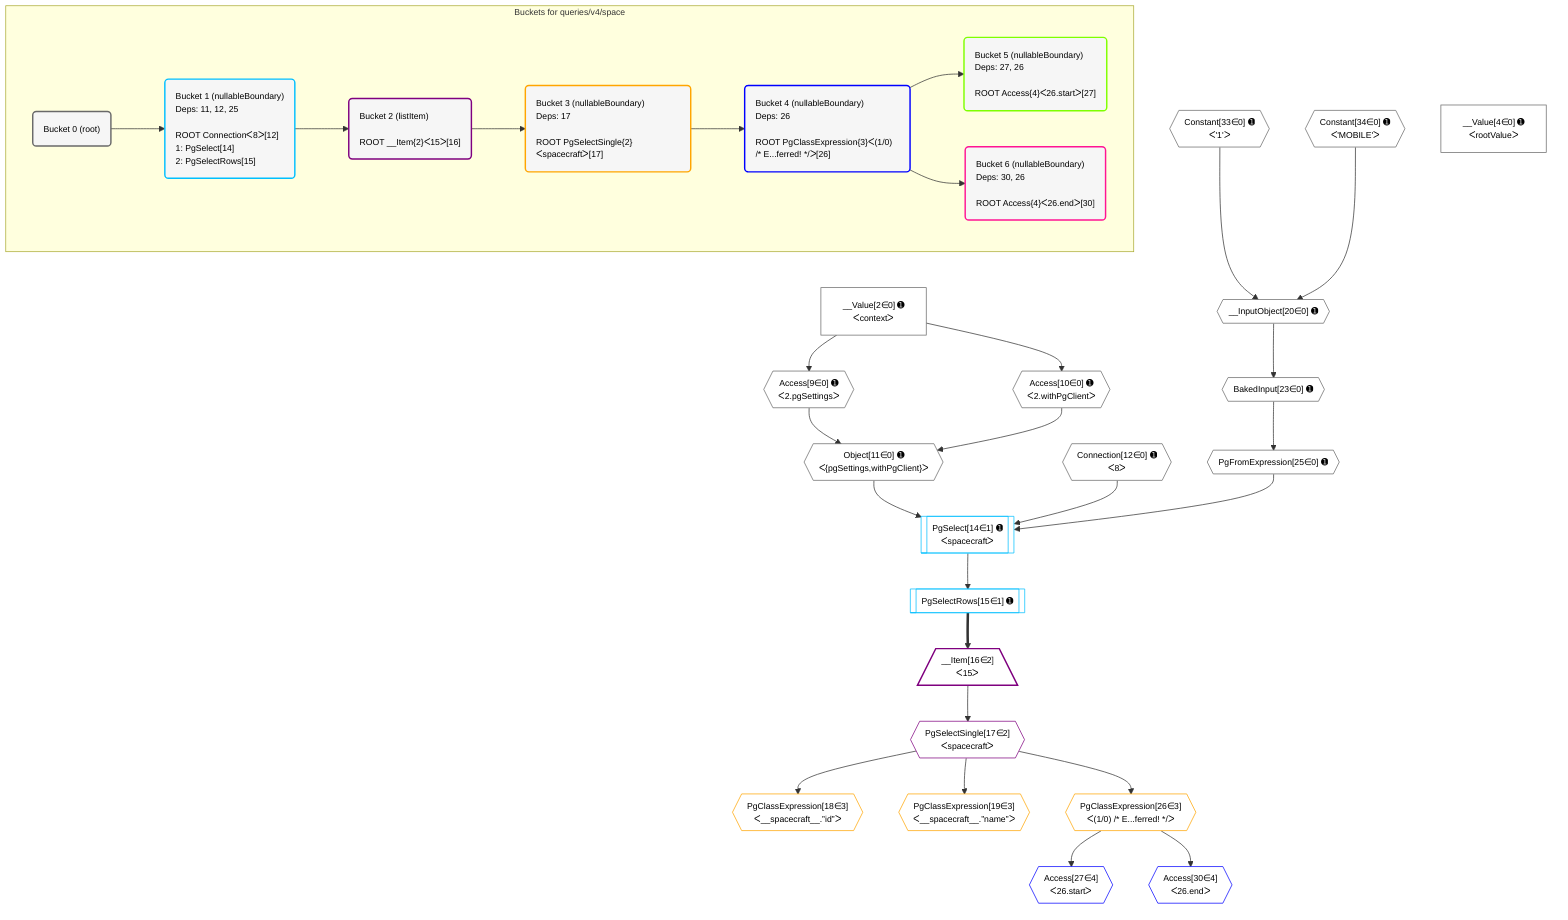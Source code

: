 %%{init: {'themeVariables': { 'fontSize': '12px'}}}%%
graph TD
    classDef path fill:#eee,stroke:#000,color:#000
    classDef plan fill:#fff,stroke-width:1px,color:#000
    classDef itemplan fill:#fff,stroke-width:2px,color:#000
    classDef unbatchedplan fill:#dff,stroke-width:1px,color:#000
    classDef sideeffectplan fill:#fcc,stroke-width:2px,color:#000
    classDef bucket fill:#f6f6f6,color:#000,stroke-width:2px,text-align:left


    %% plan dependencies
    Object11{{"Object[11∈0] ➊<br />ᐸ{pgSettings,withPgClient}ᐳ"}}:::plan
    Access9{{"Access[9∈0] ➊<br />ᐸ2.pgSettingsᐳ"}}:::plan
    Access10{{"Access[10∈0] ➊<br />ᐸ2.withPgClientᐳ"}}:::plan
    Access9 & Access10 --> Object11
    __InputObject20{{"__InputObject[20∈0] ➊"}}:::plan
    Constant33{{"Constant[33∈0] ➊<br />ᐸ'1'ᐳ"}}:::plan
    Constant34{{"Constant[34∈0] ➊<br />ᐸ'MOBILE'ᐳ"}}:::plan
    Constant33 & Constant34 --> __InputObject20
    __Value2["__Value[2∈0] ➊<br />ᐸcontextᐳ"]:::plan
    __Value2 --> Access9
    __Value2 --> Access10
    BakedInput23{{"BakedInput[23∈0] ➊"}}:::plan
    __InputObject20 --> BakedInput23
    PgFromExpression25{{"PgFromExpression[25∈0] ➊"}}:::plan
    BakedInput23 --> PgFromExpression25
    __Value4["__Value[4∈0] ➊<br />ᐸrootValueᐳ"]:::plan
    Connection12{{"Connection[12∈0] ➊<br />ᐸ8ᐳ"}}:::plan
    PgSelect14[["PgSelect[14∈1] ➊<br />ᐸspacecraftᐳ"]]:::plan
    Object11 & Connection12 & PgFromExpression25 --> PgSelect14
    PgSelectRows15[["PgSelectRows[15∈1] ➊"]]:::plan
    PgSelect14 --> PgSelectRows15
    __Item16[/"__Item[16∈2]<br />ᐸ15ᐳ"\]:::itemplan
    PgSelectRows15 ==> __Item16
    PgSelectSingle17{{"PgSelectSingle[17∈2]<br />ᐸspacecraftᐳ"}}:::plan
    __Item16 --> PgSelectSingle17
    PgClassExpression18{{"PgClassExpression[18∈3]<br />ᐸ__spacecraft__.”id”ᐳ"}}:::plan
    PgSelectSingle17 --> PgClassExpression18
    PgClassExpression19{{"PgClassExpression[19∈3]<br />ᐸ__spacecraft__.”name”ᐳ"}}:::plan
    PgSelectSingle17 --> PgClassExpression19
    PgClassExpression26{{"PgClassExpression[26∈3]<br />ᐸ(1/0) /* E...ferred! */ᐳ"}}:::plan
    PgSelectSingle17 --> PgClassExpression26
    Access27{{"Access[27∈4]<br />ᐸ26.startᐳ"}}:::plan
    PgClassExpression26 --> Access27
    Access30{{"Access[30∈4]<br />ᐸ26.endᐳ"}}:::plan
    PgClassExpression26 --> Access30

    %% define steps

    subgraph "Buckets for queries/v4/space"
    Bucket0("Bucket 0 (root)"):::bucket
    classDef bucket0 stroke:#696969
    class Bucket0,__Value2,__Value4,Access9,Access10,Object11,Connection12,__InputObject20,BakedInput23,PgFromExpression25,Constant33,Constant34 bucket0
    Bucket1("Bucket 1 (nullableBoundary)<br />Deps: 11, 12, 25<br /><br />ROOT Connectionᐸ8ᐳ[12]<br />1: PgSelect[14]<br />2: PgSelectRows[15]"):::bucket
    classDef bucket1 stroke:#00bfff
    class Bucket1,PgSelect14,PgSelectRows15 bucket1
    Bucket2("Bucket 2 (listItem)<br /><br />ROOT __Item{2}ᐸ15ᐳ[16]"):::bucket
    classDef bucket2 stroke:#7f007f
    class Bucket2,__Item16,PgSelectSingle17 bucket2
    Bucket3("Bucket 3 (nullableBoundary)<br />Deps: 17<br /><br />ROOT PgSelectSingle{2}ᐸspacecraftᐳ[17]"):::bucket
    classDef bucket3 stroke:#ffa500
    class Bucket3,PgClassExpression18,PgClassExpression19,PgClassExpression26 bucket3
    Bucket4("Bucket 4 (nullableBoundary)<br />Deps: 26<br /><br />ROOT PgClassExpression{3}ᐸ(1/0) /* E...ferred! */ᐳ[26]"):::bucket
    classDef bucket4 stroke:#0000ff
    class Bucket4,Access27,Access30 bucket4
    Bucket5("Bucket 5 (nullableBoundary)<br />Deps: 27, 26<br /><br />ROOT Access{4}ᐸ26.startᐳ[27]"):::bucket
    classDef bucket5 stroke:#7fff00
    class Bucket5 bucket5
    Bucket6("Bucket 6 (nullableBoundary)<br />Deps: 30, 26<br /><br />ROOT Access{4}ᐸ26.endᐳ[30]"):::bucket
    classDef bucket6 stroke:#ff1493
    class Bucket6 bucket6
    Bucket0 --> Bucket1
    Bucket1 --> Bucket2
    Bucket2 --> Bucket3
    Bucket3 --> Bucket4
    Bucket4 --> Bucket5 & Bucket6
    end
